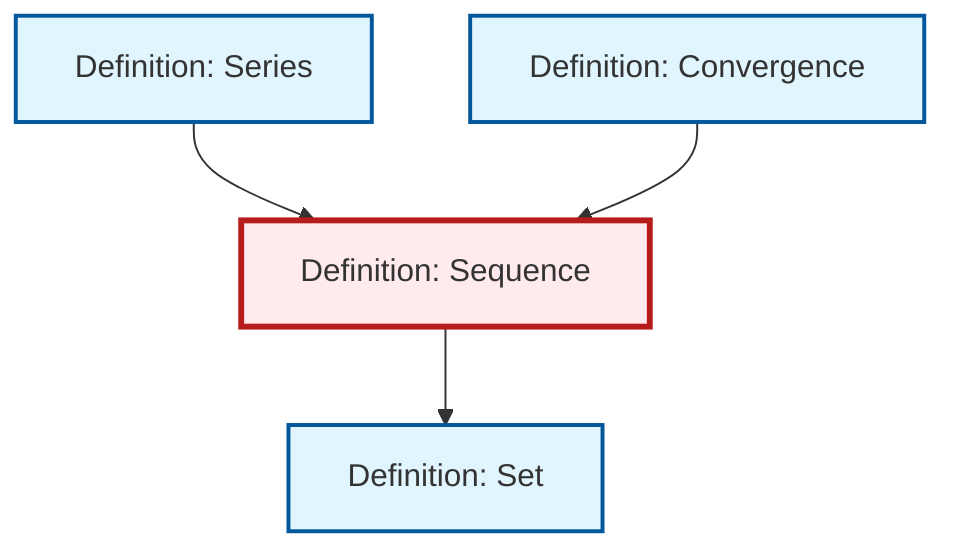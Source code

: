 graph TD
    classDef definition fill:#e1f5fe,stroke:#01579b,stroke-width:2px
    classDef theorem fill:#f3e5f5,stroke:#4a148c,stroke-width:2px
    classDef axiom fill:#fff3e0,stroke:#e65100,stroke-width:2px
    classDef example fill:#e8f5e9,stroke:#1b5e20,stroke-width:2px
    classDef current fill:#ffebee,stroke:#b71c1c,stroke-width:3px
    def-set["Definition: Set"]:::definition
    def-convergence["Definition: Convergence"]:::definition
    def-sequence["Definition: Sequence"]:::definition
    def-series["Definition: Series"]:::definition
    def-series --> def-sequence
    def-sequence --> def-set
    def-convergence --> def-sequence
    class def-sequence current